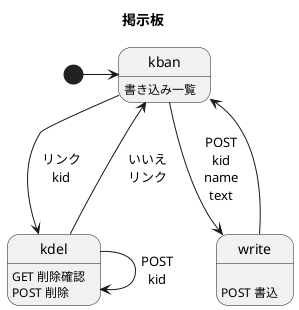 @startuml
title 掲示板
kban : 書き込み一覧
kdel:GET 削除確認\nPOST 削除
write:\nPOST 書込

[*]->kban
kban-->kdel:リンク\nkid
kdel-->kban:いいえ\nリンク
kdel-->kdel:POST\nkid
kban-->write:POST\nkid\nname\ntext
write-->kban

@enduml